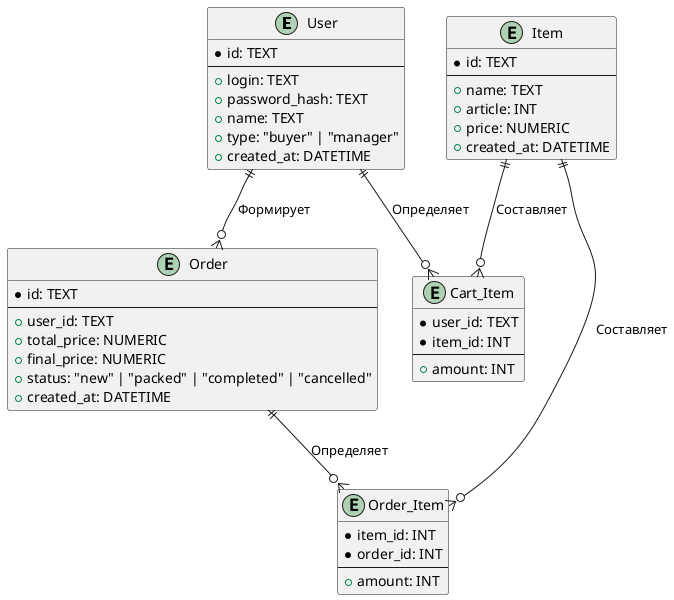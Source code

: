@startuml Диаграмма базы данных

entity User {
  * id: TEXT
  --
  + login: TEXT
  + password_hash: TEXT
  + name: TEXT
  + type: "buyer" | "manager"
  + created_at: DATETIME
}

entity Item {
  * id: TEXT
  --
  + name: TEXT
  + article: INT
  + price: NUMERIC
  + created_at: DATETIME
}

entity Cart_Item {
  * user_id: TEXT
  * item_id: INT
  --
  + amount: INT
}

entity Order {
  * id: TEXT
  --
  + user_id: TEXT
  + total_price: NUMERIC
  + final_price: NUMERIC
  + status: "new" | "packed" | "completed" | "cancelled"
  + created_at: DATETIME
}

entity Order_Item {
  * item_id: INT
  * order_id: INT
  --
  + amount: INT
}

User  ||--o{ Order      : Формирует
Order ||--o{ Order_Item : Определяет
Item  ||--o{ Order_Item : Составляет

User ||--o{ Cart_Item : Определяет
Item ||--o{ Cart_Item : Составляет

@enduml
